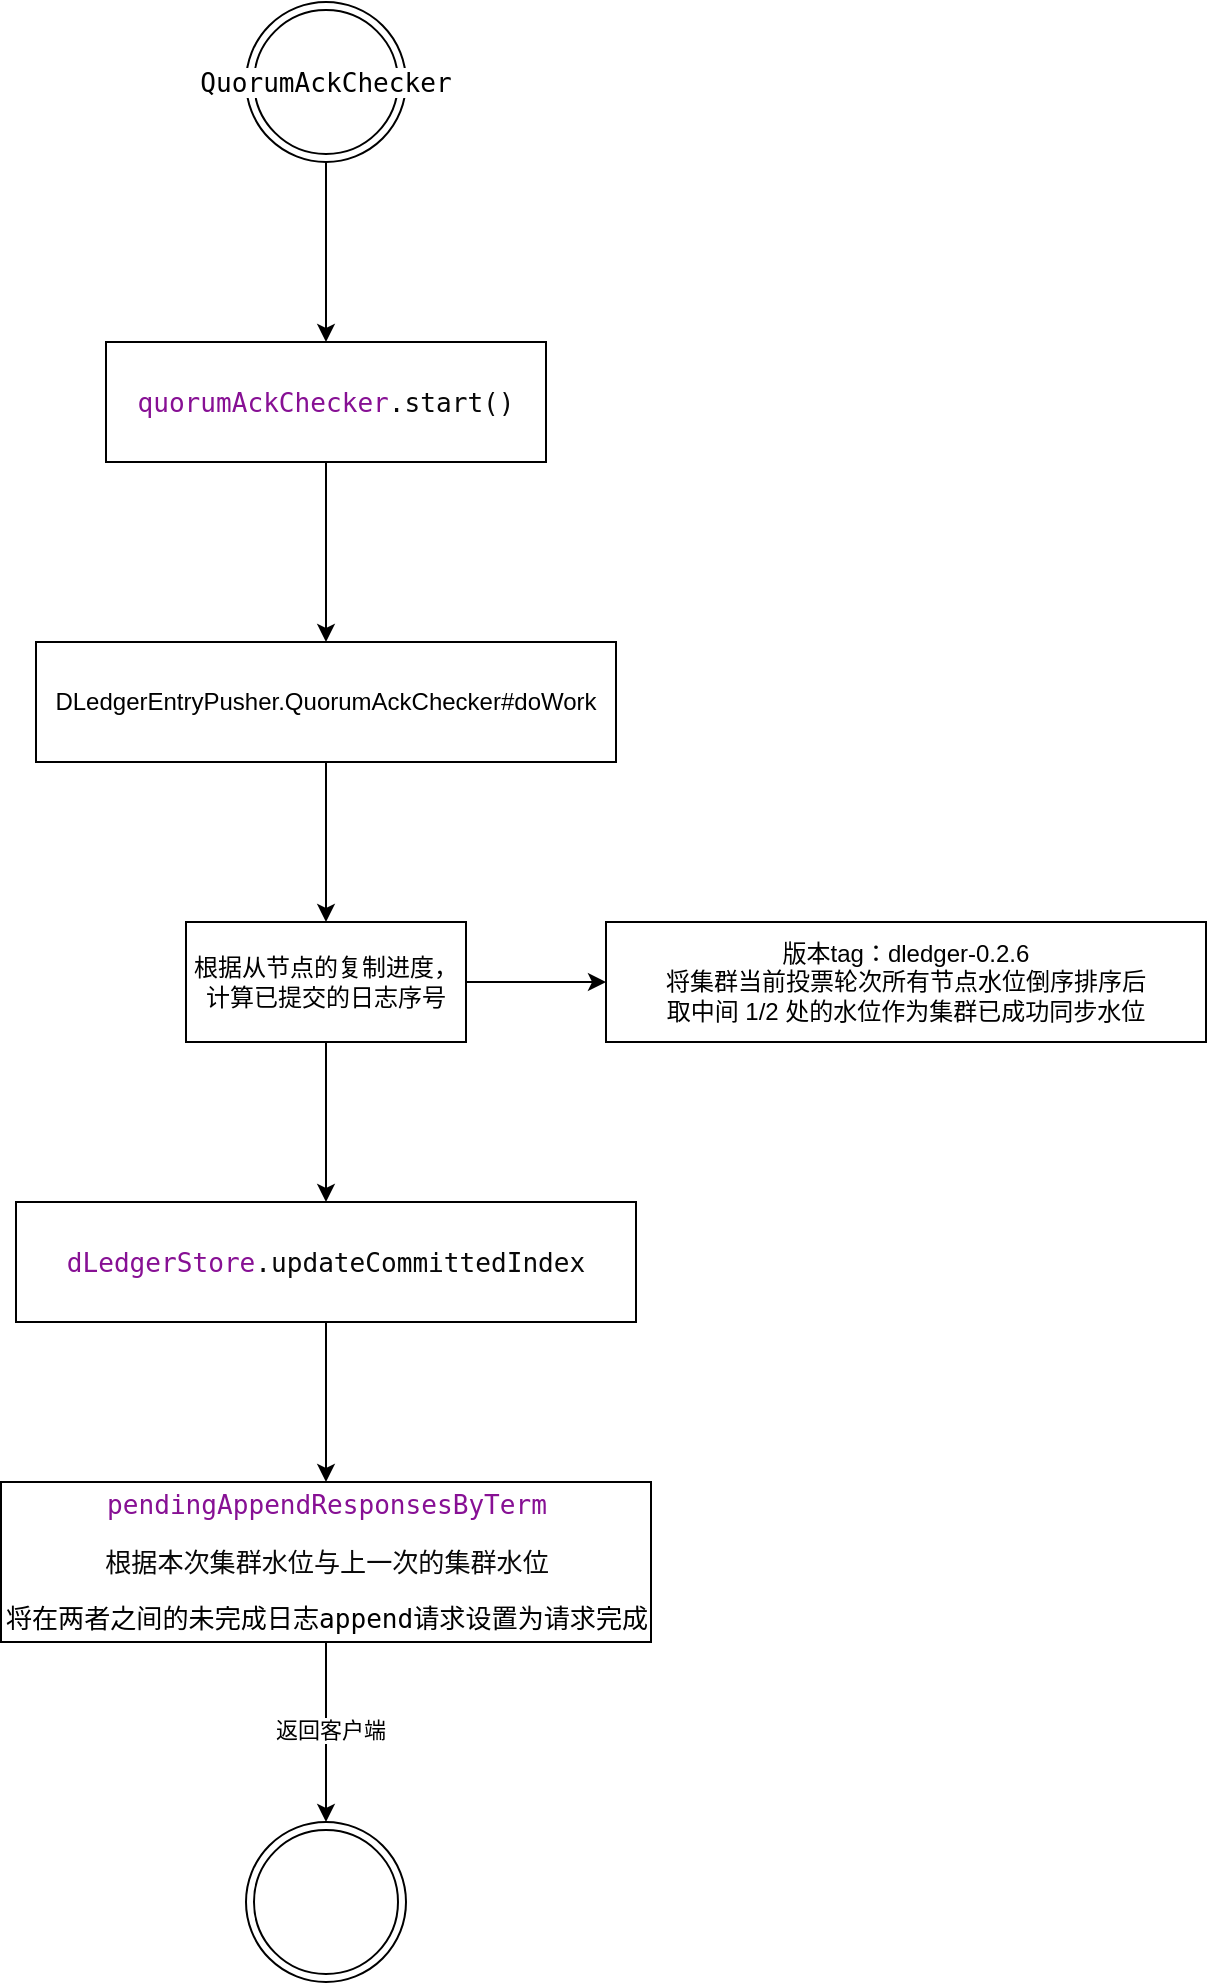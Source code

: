 <mxfile version="20.1.1" type="github">
  <diagram id="C5RBs43oDa-KdzZeNtuy" name="Page-1">
    <mxGraphModel dx="1298" dy="755" grid="1" gridSize="10" guides="1" tooltips="1" connect="1" arrows="1" fold="1" page="1" pageScale="1" pageWidth="827" pageHeight="1169" math="0" shadow="0">
      <root>
        <mxCell id="WIyWlLk6GJQsqaUBKTNV-0" />
        <mxCell id="WIyWlLk6GJQsqaUBKTNV-1" parent="WIyWlLk6GJQsqaUBKTNV-0" />
        <mxCell id="qRhhpOJqSE6cruspM5UR-2" value="" style="edgeStyle=orthogonalEdgeStyle;rounded=0;orthogonalLoop=1;jettySize=auto;html=1;" edge="1" parent="WIyWlLk6GJQsqaUBKTNV-1" source="qRhhpOJqSE6cruspM5UR-0" target="qRhhpOJqSE6cruspM5UR-1">
          <mxGeometry relative="1" as="geometry" />
        </mxCell>
        <mxCell id="qRhhpOJqSE6cruspM5UR-0" value="&lt;pre style=&quot;background-color:#ffffff;color:#080808;font-family:&#39;JetBrains Mono&#39;,monospace;font-size:9.8pt;&quot;&gt;&lt;span style=&quot;color:#000000;&quot;&gt;QuorumAckChecker&lt;/span&gt;&lt;/pre&gt;" style="ellipse;shape=doubleEllipse;whiteSpace=wrap;html=1;aspect=fixed;" vertex="1" parent="WIyWlLk6GJQsqaUBKTNV-1">
          <mxGeometry x="650" y="40" width="80" height="80" as="geometry" />
        </mxCell>
        <mxCell id="qRhhpOJqSE6cruspM5UR-4" value="" style="edgeStyle=orthogonalEdgeStyle;rounded=0;orthogonalLoop=1;jettySize=auto;html=1;" edge="1" parent="WIyWlLk6GJQsqaUBKTNV-1" source="qRhhpOJqSE6cruspM5UR-1" target="qRhhpOJqSE6cruspM5UR-3">
          <mxGeometry relative="1" as="geometry" />
        </mxCell>
        <mxCell id="qRhhpOJqSE6cruspM5UR-1" value="&lt;pre style=&quot;background-color:#ffffff;color:#080808;font-family:&#39;JetBrains Mono&#39;,monospace;font-size:9.8pt;&quot;&gt;&lt;span style=&quot;color:#871094;&quot;&gt;quorumAckChecker&lt;/span&gt;.start()&lt;/pre&gt;" style="whiteSpace=wrap;html=1;" vertex="1" parent="WIyWlLk6GJQsqaUBKTNV-1">
          <mxGeometry x="580" y="210" width="220" height="60" as="geometry" />
        </mxCell>
        <mxCell id="qRhhpOJqSE6cruspM5UR-6" value="" style="edgeStyle=orthogonalEdgeStyle;rounded=0;orthogonalLoop=1;jettySize=auto;html=1;" edge="1" parent="WIyWlLk6GJQsqaUBKTNV-1" source="qRhhpOJqSE6cruspM5UR-3" target="qRhhpOJqSE6cruspM5UR-5">
          <mxGeometry relative="1" as="geometry" />
        </mxCell>
        <mxCell id="qRhhpOJqSE6cruspM5UR-3" value="DLedgerEntryPusher.QuorumAckChecker#doWork" style="whiteSpace=wrap;html=1;" vertex="1" parent="WIyWlLk6GJQsqaUBKTNV-1">
          <mxGeometry x="545" y="360" width="290" height="60" as="geometry" />
        </mxCell>
        <mxCell id="qRhhpOJqSE6cruspM5UR-8" value="" style="edgeStyle=orthogonalEdgeStyle;rounded=0;orthogonalLoop=1;jettySize=auto;html=1;" edge="1" parent="WIyWlLk6GJQsqaUBKTNV-1" source="qRhhpOJqSE6cruspM5UR-5" target="qRhhpOJqSE6cruspM5UR-7">
          <mxGeometry relative="1" as="geometry" />
        </mxCell>
        <mxCell id="qRhhpOJqSE6cruspM5UR-10" value="" style="edgeStyle=orthogonalEdgeStyle;rounded=0;orthogonalLoop=1;jettySize=auto;html=1;" edge="1" parent="WIyWlLk6GJQsqaUBKTNV-1" source="qRhhpOJqSE6cruspM5UR-5" target="qRhhpOJqSE6cruspM5UR-9">
          <mxGeometry relative="1" as="geometry" />
        </mxCell>
        <mxCell id="qRhhpOJqSE6cruspM5UR-5" value="根据从节点的复制进度，计算已提交的日志序号" style="whiteSpace=wrap;html=1;" vertex="1" parent="WIyWlLk6GJQsqaUBKTNV-1">
          <mxGeometry x="620" y="500" width="140" height="60" as="geometry" />
        </mxCell>
        <mxCell id="qRhhpOJqSE6cruspM5UR-12" value="" style="edgeStyle=orthogonalEdgeStyle;rounded=0;orthogonalLoop=1;jettySize=auto;html=1;" edge="1" parent="WIyWlLk6GJQsqaUBKTNV-1" source="qRhhpOJqSE6cruspM5UR-7" target="qRhhpOJqSE6cruspM5UR-11">
          <mxGeometry relative="1" as="geometry" />
        </mxCell>
        <mxCell id="qRhhpOJqSE6cruspM5UR-7" value="&lt;pre style=&quot;background-color:#ffffff;color:#080808;font-family:&#39;JetBrains Mono&#39;,monospace;font-size:9.8pt;&quot;&gt;&lt;span style=&quot;color:#871094;&quot;&gt;dLedgerStore&lt;/span&gt;.updateCommittedIndex&lt;/pre&gt;" style="whiteSpace=wrap;html=1;" vertex="1" parent="WIyWlLk6GJQsqaUBKTNV-1">
          <mxGeometry x="535" y="640" width="310" height="60" as="geometry" />
        </mxCell>
        <mxCell id="qRhhpOJqSE6cruspM5UR-9" value="版本tag：dledger-0.2.6&lt;br&gt;将集群当前投票轮次所有节点水位倒序排序后&lt;br&gt;取中间 1/2 处的水位作为集群已成功同步水位" style="whiteSpace=wrap;html=1;" vertex="1" parent="WIyWlLk6GJQsqaUBKTNV-1">
          <mxGeometry x="830" y="500" width="300" height="60" as="geometry" />
        </mxCell>
        <mxCell id="qRhhpOJqSE6cruspM5UR-14" style="edgeStyle=orthogonalEdgeStyle;rounded=0;orthogonalLoop=1;jettySize=auto;html=1;exitX=0.5;exitY=1;exitDx=0;exitDy=0;fontColor=#000000;" edge="1" parent="WIyWlLk6GJQsqaUBKTNV-1" source="qRhhpOJqSE6cruspM5UR-11" target="qRhhpOJqSE6cruspM5UR-13">
          <mxGeometry relative="1" as="geometry" />
        </mxCell>
        <mxCell id="qRhhpOJqSE6cruspM5UR-15" value="返回客户端" style="edgeLabel;html=1;align=center;verticalAlign=middle;resizable=0;points=[];fontColor=#000000;" vertex="1" connectable="0" parent="qRhhpOJqSE6cruspM5UR-14">
          <mxGeometry x="-0.033" y="2" relative="1" as="geometry">
            <mxPoint as="offset" />
          </mxGeometry>
        </mxCell>
        <mxCell id="qRhhpOJqSE6cruspM5UR-11" value="&lt;pre style=&quot;background-color:#ffffff;color:#080808;font-family:&#39;JetBrains Mono&#39;,monospace;font-size:9.8pt;&quot;&gt;&lt;span style=&quot;color:#871094;&quot;&gt;pendingAppendResponsesByTerm&lt;/span&gt;&lt;/pre&gt;&lt;pre style=&quot;background-color:#ffffff;color:#080808;font-family:&#39;JetBrains Mono&#39;,monospace;font-size:9.8pt;&quot;&gt;根据本次集群水位与上一次的集群水位&lt;/pre&gt;&lt;pre style=&quot;background-color: rgb(255, 255, 255); font-family: &amp;quot;JetBrains Mono&amp;quot;, monospace; font-size: 9.8pt;&quot;&gt;将在两者之间的未完成日志append请求设置为请求完成&lt;/pre&gt;" style="whiteSpace=wrap;html=1;" vertex="1" parent="WIyWlLk6GJQsqaUBKTNV-1">
          <mxGeometry x="527.5" y="780" width="325" height="80" as="geometry" />
        </mxCell>
        <mxCell id="qRhhpOJqSE6cruspM5UR-13" value="" style="ellipse;shape=doubleEllipse;whiteSpace=wrap;html=1;aspect=fixed;fontColor=#000000;" vertex="1" parent="WIyWlLk6GJQsqaUBKTNV-1">
          <mxGeometry x="650" y="950" width="80" height="80" as="geometry" />
        </mxCell>
      </root>
    </mxGraphModel>
  </diagram>
</mxfile>
